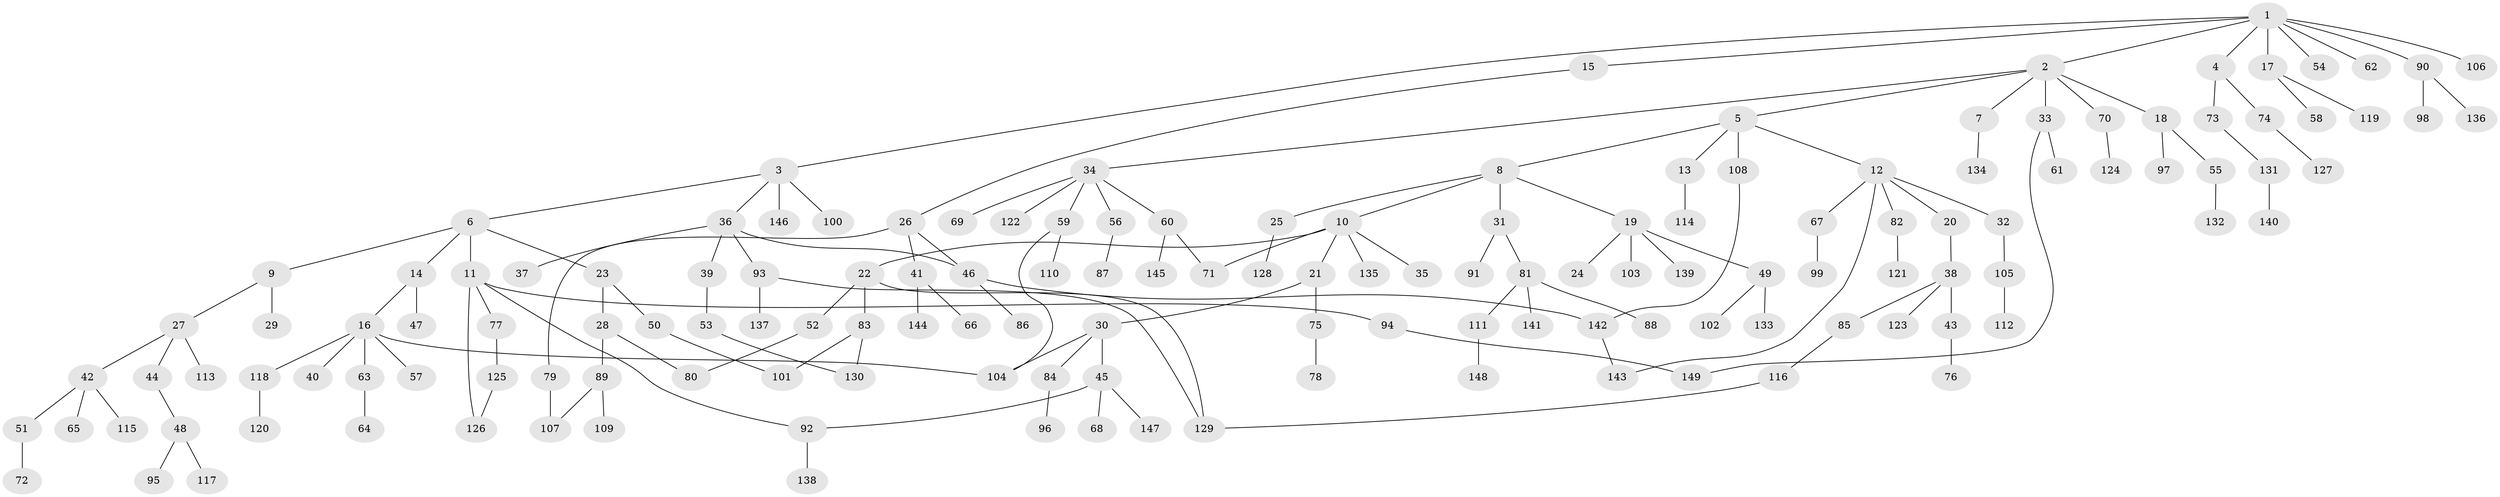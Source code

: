 // coarse degree distribution, {8: 0.0380952380952381, 4: 0.05714285714285714, 3: 0.1523809523809524, 6: 0.02857142857142857, 2: 0.24761904761904763, 1: 0.44761904761904764, 5: 0.02857142857142857}
// Generated by graph-tools (version 1.1) at 2025/23/03/03/25 07:23:31]
// undirected, 149 vertices, 163 edges
graph export_dot {
graph [start="1"]
  node [color=gray90,style=filled];
  1;
  2;
  3;
  4;
  5;
  6;
  7;
  8;
  9;
  10;
  11;
  12;
  13;
  14;
  15;
  16;
  17;
  18;
  19;
  20;
  21;
  22;
  23;
  24;
  25;
  26;
  27;
  28;
  29;
  30;
  31;
  32;
  33;
  34;
  35;
  36;
  37;
  38;
  39;
  40;
  41;
  42;
  43;
  44;
  45;
  46;
  47;
  48;
  49;
  50;
  51;
  52;
  53;
  54;
  55;
  56;
  57;
  58;
  59;
  60;
  61;
  62;
  63;
  64;
  65;
  66;
  67;
  68;
  69;
  70;
  71;
  72;
  73;
  74;
  75;
  76;
  77;
  78;
  79;
  80;
  81;
  82;
  83;
  84;
  85;
  86;
  87;
  88;
  89;
  90;
  91;
  92;
  93;
  94;
  95;
  96;
  97;
  98;
  99;
  100;
  101;
  102;
  103;
  104;
  105;
  106;
  107;
  108;
  109;
  110;
  111;
  112;
  113;
  114;
  115;
  116;
  117;
  118;
  119;
  120;
  121;
  122;
  123;
  124;
  125;
  126;
  127;
  128;
  129;
  130;
  131;
  132;
  133;
  134;
  135;
  136;
  137;
  138;
  139;
  140;
  141;
  142;
  143;
  144;
  145;
  146;
  147;
  148;
  149;
  1 -- 2;
  1 -- 3;
  1 -- 4;
  1 -- 15;
  1 -- 17;
  1 -- 54;
  1 -- 62;
  1 -- 90;
  1 -- 106;
  2 -- 5;
  2 -- 7;
  2 -- 18;
  2 -- 33;
  2 -- 34;
  2 -- 70;
  3 -- 6;
  3 -- 36;
  3 -- 100;
  3 -- 146;
  4 -- 73;
  4 -- 74;
  5 -- 8;
  5 -- 12;
  5 -- 13;
  5 -- 108;
  6 -- 9;
  6 -- 11;
  6 -- 14;
  6 -- 23;
  7 -- 134;
  8 -- 10;
  8 -- 19;
  8 -- 25;
  8 -- 31;
  9 -- 27;
  9 -- 29;
  10 -- 21;
  10 -- 22;
  10 -- 35;
  10 -- 135;
  10 -- 71;
  11 -- 77;
  11 -- 94;
  11 -- 126;
  11 -- 92;
  12 -- 20;
  12 -- 32;
  12 -- 67;
  12 -- 82;
  12 -- 143;
  13 -- 114;
  14 -- 16;
  14 -- 47;
  15 -- 26;
  16 -- 40;
  16 -- 57;
  16 -- 63;
  16 -- 118;
  16 -- 104;
  17 -- 58;
  17 -- 119;
  18 -- 55;
  18 -- 97;
  19 -- 24;
  19 -- 49;
  19 -- 103;
  19 -- 139;
  20 -- 38;
  21 -- 30;
  21 -- 75;
  22 -- 52;
  22 -- 83;
  22 -- 129;
  23 -- 28;
  23 -- 50;
  25 -- 128;
  26 -- 41;
  26 -- 46;
  26 -- 79;
  27 -- 42;
  27 -- 44;
  27 -- 113;
  28 -- 89;
  28 -- 80;
  30 -- 45;
  30 -- 84;
  30 -- 104;
  31 -- 81;
  31 -- 91;
  32 -- 105;
  33 -- 61;
  33 -- 149;
  34 -- 56;
  34 -- 59;
  34 -- 60;
  34 -- 69;
  34 -- 122;
  36 -- 37;
  36 -- 39;
  36 -- 93;
  36 -- 46;
  38 -- 43;
  38 -- 85;
  38 -- 123;
  39 -- 53;
  41 -- 66;
  41 -- 144;
  42 -- 51;
  42 -- 65;
  42 -- 115;
  43 -- 76;
  44 -- 48;
  45 -- 68;
  45 -- 92;
  45 -- 147;
  46 -- 86;
  46 -- 142;
  48 -- 95;
  48 -- 117;
  49 -- 102;
  49 -- 133;
  50 -- 101;
  51 -- 72;
  52 -- 80;
  53 -- 130;
  55 -- 132;
  56 -- 87;
  59 -- 110;
  59 -- 104;
  60 -- 71;
  60 -- 145;
  63 -- 64;
  67 -- 99;
  70 -- 124;
  73 -- 131;
  74 -- 127;
  75 -- 78;
  77 -- 125;
  79 -- 107;
  81 -- 88;
  81 -- 111;
  81 -- 141;
  82 -- 121;
  83 -- 101;
  83 -- 130;
  84 -- 96;
  85 -- 116;
  89 -- 109;
  89 -- 107;
  90 -- 98;
  90 -- 136;
  92 -- 138;
  93 -- 129;
  93 -- 137;
  94 -- 149;
  105 -- 112;
  108 -- 142;
  111 -- 148;
  116 -- 129;
  118 -- 120;
  125 -- 126;
  131 -- 140;
  142 -- 143;
}
